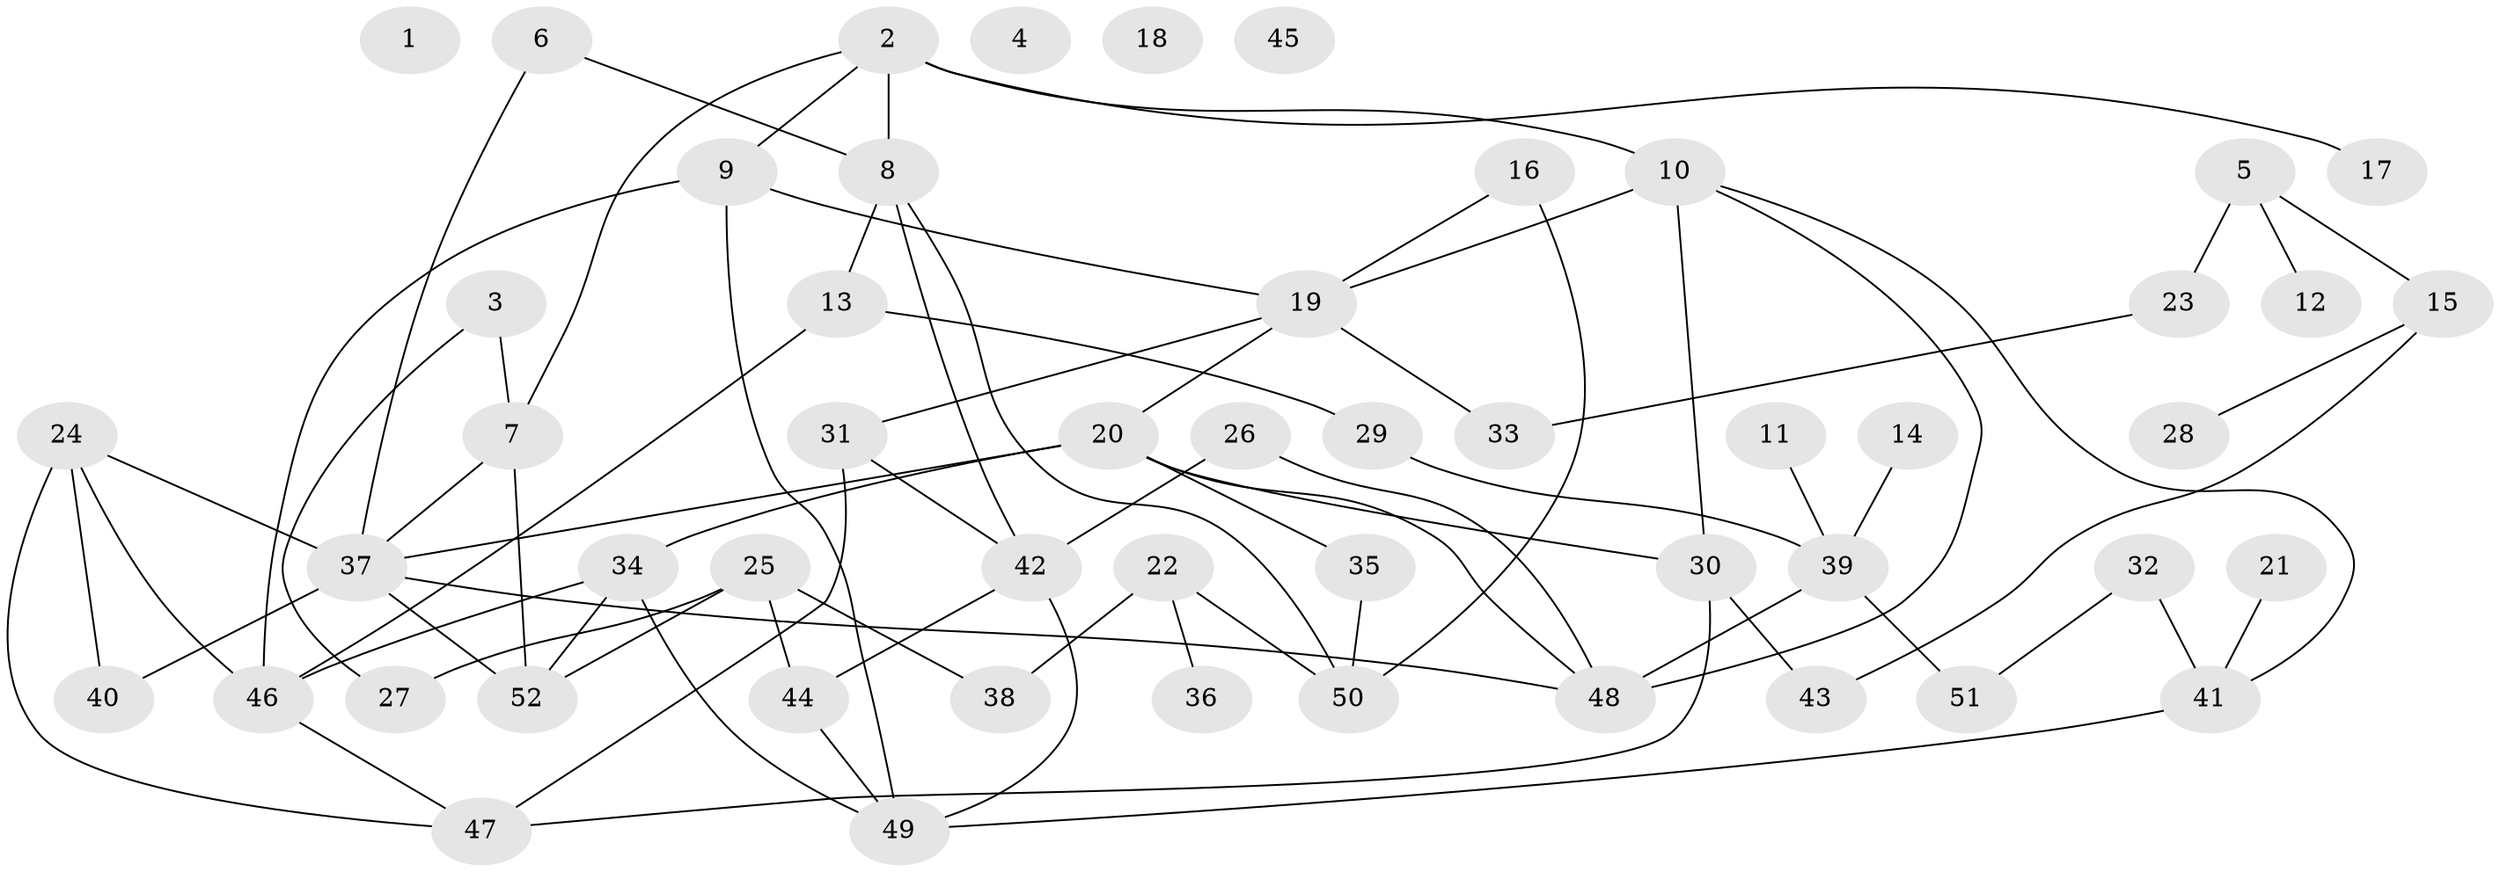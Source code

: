 // Generated by graph-tools (version 1.1) at 2025/13/03/09/25 04:13:13]
// undirected, 52 vertices, 76 edges
graph export_dot {
graph [start="1"]
  node [color=gray90,style=filled];
  1;
  2;
  3;
  4;
  5;
  6;
  7;
  8;
  9;
  10;
  11;
  12;
  13;
  14;
  15;
  16;
  17;
  18;
  19;
  20;
  21;
  22;
  23;
  24;
  25;
  26;
  27;
  28;
  29;
  30;
  31;
  32;
  33;
  34;
  35;
  36;
  37;
  38;
  39;
  40;
  41;
  42;
  43;
  44;
  45;
  46;
  47;
  48;
  49;
  50;
  51;
  52;
  2 -- 7;
  2 -- 8;
  2 -- 9;
  2 -- 10;
  2 -- 17;
  3 -- 7;
  3 -- 27;
  5 -- 12;
  5 -- 15;
  5 -- 23;
  6 -- 8;
  6 -- 37;
  7 -- 37;
  7 -- 52;
  8 -- 13;
  8 -- 42;
  8 -- 50;
  9 -- 19;
  9 -- 46;
  9 -- 49;
  10 -- 19;
  10 -- 30;
  10 -- 41;
  10 -- 48;
  11 -- 39;
  13 -- 29;
  13 -- 46;
  14 -- 39;
  15 -- 28;
  15 -- 43;
  16 -- 19;
  16 -- 50;
  19 -- 20;
  19 -- 31;
  19 -- 33;
  20 -- 30;
  20 -- 34;
  20 -- 35;
  20 -- 37;
  20 -- 48;
  21 -- 41;
  22 -- 36;
  22 -- 38;
  22 -- 50;
  23 -- 33;
  24 -- 37;
  24 -- 40;
  24 -- 46;
  24 -- 47;
  25 -- 27;
  25 -- 38;
  25 -- 44;
  25 -- 52;
  26 -- 42;
  26 -- 48;
  29 -- 39;
  30 -- 43;
  30 -- 47;
  31 -- 42;
  31 -- 47;
  32 -- 41;
  32 -- 51;
  34 -- 46;
  34 -- 49;
  34 -- 52;
  35 -- 50;
  37 -- 40;
  37 -- 48;
  37 -- 52;
  39 -- 48;
  39 -- 51;
  41 -- 49;
  42 -- 44;
  42 -- 49;
  44 -- 49;
  46 -- 47;
}
